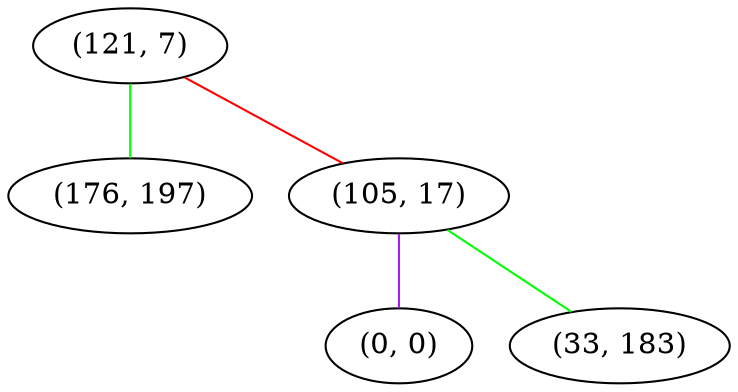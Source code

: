 graph "" {
"(121, 7)";
"(176, 197)";
"(105, 17)";
"(0, 0)";
"(33, 183)";
"(121, 7)" -- "(176, 197)"  [color=green, key=0, weight=2];
"(121, 7)" -- "(105, 17)"  [color=red, key=0, weight=1];
"(105, 17)" -- "(0, 0)"  [color=purple, key=0, weight=4];
"(105, 17)" -- "(33, 183)"  [color=green, key=0, weight=2];
}
